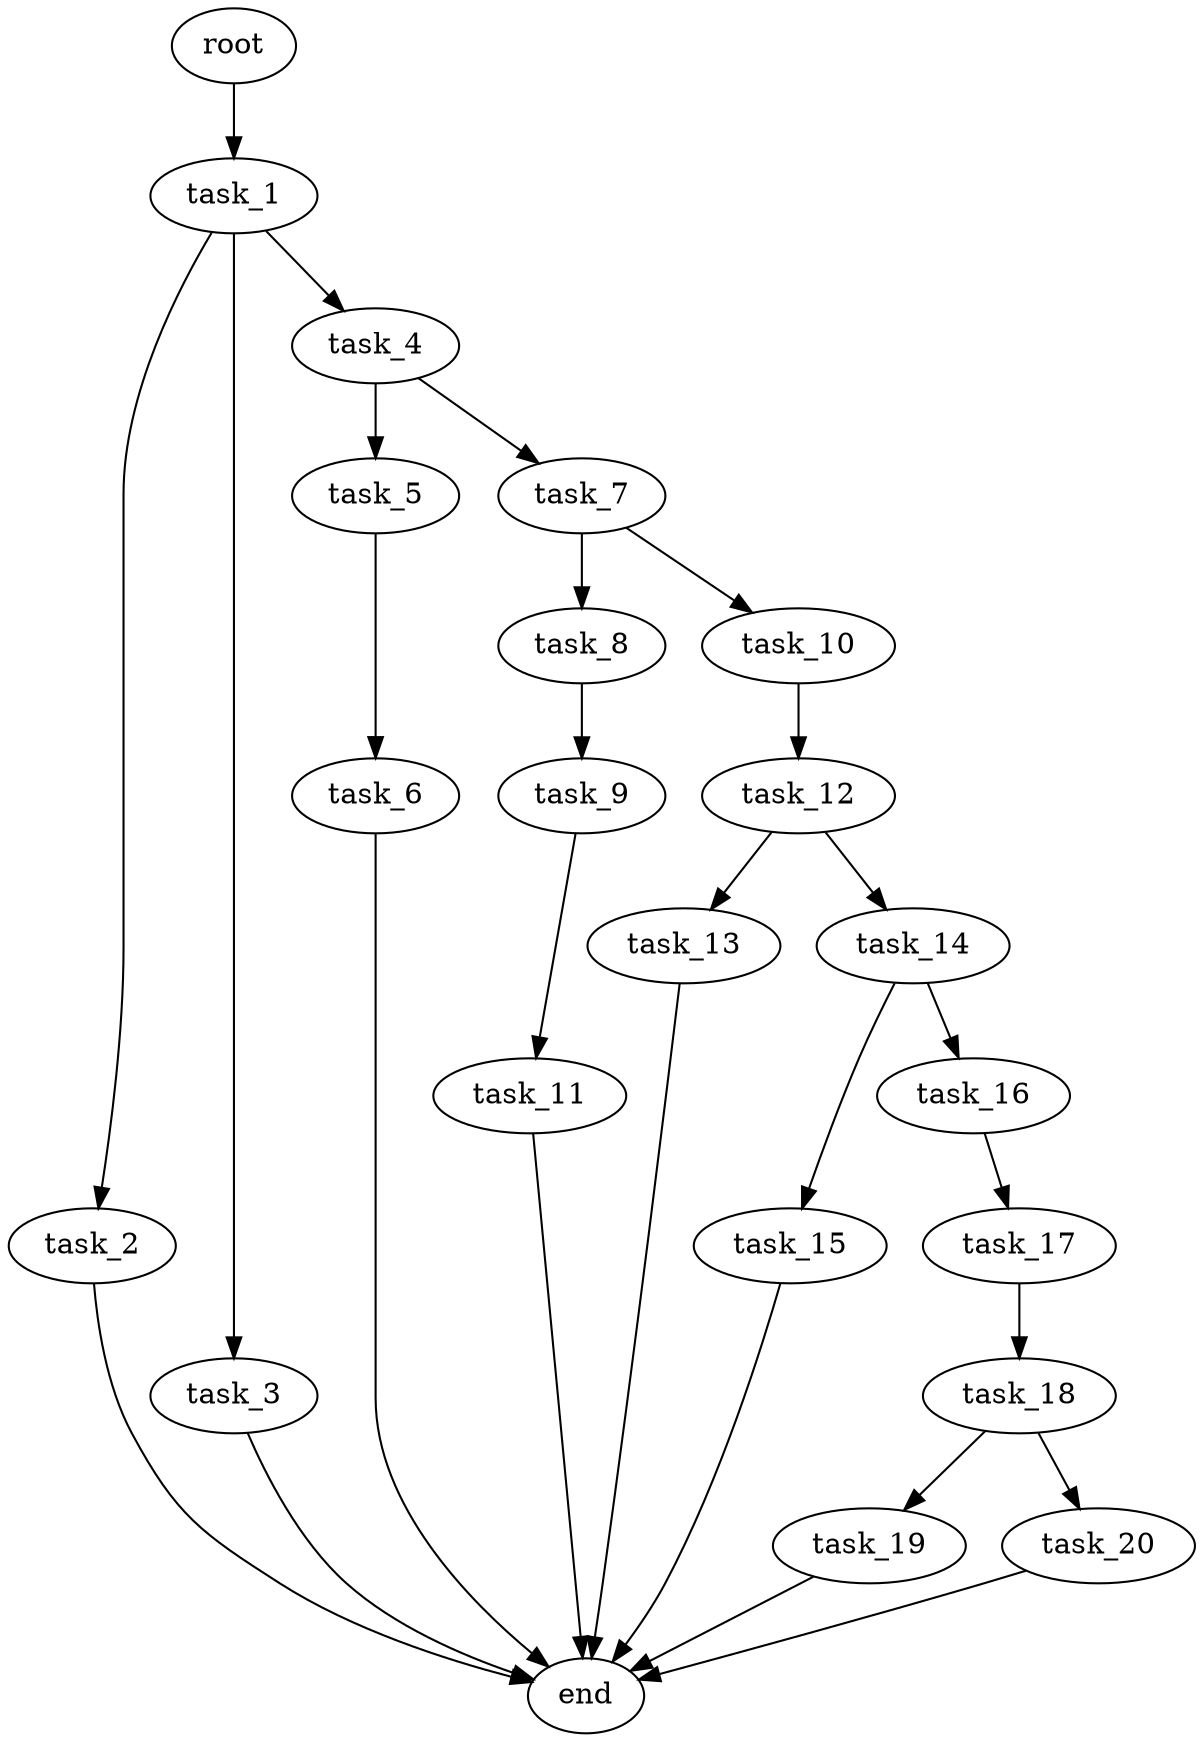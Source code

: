 digraph G {
  root [size="0.000000e+00"];
  task_1 [size="9.644372e+10"];
  task_2 [size="2.920544e+10"];
  task_3 [size="5.220329e+10"];
  task_4 [size="7.021258e+10"];
  task_5 [size="4.587353e+09"];
  task_6 [size="1.642390e+10"];
  task_7 [size="1.405351e+10"];
  task_8 [size="7.168844e+10"];
  task_9 [size="7.215869e+10"];
  task_10 [size="1.070508e+10"];
  task_11 [size="6.108907e+10"];
  task_12 [size="1.876246e+10"];
  task_13 [size="9.302232e+10"];
  task_14 [size="3.929572e+10"];
  task_15 [size="4.571003e+10"];
  task_16 [size="7.814423e+10"];
  task_17 [size="7.168162e+10"];
  task_18 [size="1.078550e+10"];
  task_19 [size="4.145289e+10"];
  task_20 [size="9.266339e+10"];
  end [size="0.000000e+00"];

  root -> task_1 [size="1.000000e-12"];
  task_1 -> task_2 [size="2.920544e+08"];
  task_1 -> task_3 [size="5.220329e+08"];
  task_1 -> task_4 [size="7.021258e+08"];
  task_2 -> end [size="1.000000e-12"];
  task_3 -> end [size="1.000000e-12"];
  task_4 -> task_5 [size="4.587353e+07"];
  task_4 -> task_7 [size="1.405351e+08"];
  task_5 -> task_6 [size="1.642390e+08"];
  task_6 -> end [size="1.000000e-12"];
  task_7 -> task_8 [size="7.168844e+08"];
  task_7 -> task_10 [size="1.070508e+08"];
  task_8 -> task_9 [size="7.215869e+08"];
  task_9 -> task_11 [size="6.108907e+08"];
  task_10 -> task_12 [size="1.876246e+08"];
  task_11 -> end [size="1.000000e-12"];
  task_12 -> task_13 [size="9.302232e+08"];
  task_12 -> task_14 [size="3.929572e+08"];
  task_13 -> end [size="1.000000e-12"];
  task_14 -> task_15 [size="4.571003e+08"];
  task_14 -> task_16 [size="7.814423e+08"];
  task_15 -> end [size="1.000000e-12"];
  task_16 -> task_17 [size="7.168162e+08"];
  task_17 -> task_18 [size="1.078550e+08"];
  task_18 -> task_19 [size="4.145289e+08"];
  task_18 -> task_20 [size="9.266339e+08"];
  task_19 -> end [size="1.000000e-12"];
  task_20 -> end [size="1.000000e-12"];
}
